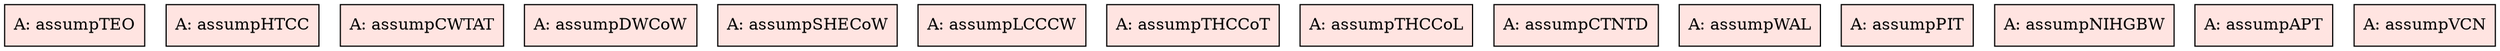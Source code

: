 digraph avsa {


	assumpTEO	[shape=box, color=black, style=filled, fillcolor=mistyrose, label="A: assumpTEO"];
	assumpHTCC	[shape=box, color=black, style=filled, fillcolor=mistyrose, label="A: assumpHTCC"];
	assumpCWTAT	[shape=box, color=black, style=filled, fillcolor=mistyrose, label="A: assumpCWTAT"];
	assumpDWCoW	[shape=box, color=black, style=filled, fillcolor=mistyrose, label="A: assumpDWCoW"];
	assumpSHECoW	[shape=box, color=black, style=filled, fillcolor=mistyrose, label="A: assumpSHECoW"];
	assumpLCCCW	[shape=box, color=black, style=filled, fillcolor=mistyrose, label="A: assumpLCCCW"];
	assumpTHCCoT	[shape=box, color=black, style=filled, fillcolor=mistyrose, label="A: assumpTHCCoT"];
	assumpTHCCoL	[shape=box, color=black, style=filled, fillcolor=mistyrose, label="A: assumpTHCCoL"];
	assumpCTNTD	[shape=box, color=black, style=filled, fillcolor=mistyrose, label="A: assumpCTNTD"];
	assumpWAL	[shape=box, color=black, style=filled, fillcolor=mistyrose, label="A: assumpWAL"];
	assumpPIT	[shape=box, color=black, style=filled, fillcolor=mistyrose, label="A: assumpPIT"];
	assumpNIHGBW	[shape=box, color=black, style=filled, fillcolor=mistyrose, label="A: assumpNIHGBW"];
	assumpAPT	[shape=box, color=black, style=filled, fillcolor=mistyrose, label="A: assumpAPT"];
	assumpVCN	[shape=box, color=black, style=filled, fillcolor=mistyrose, label="A: assumpVCN"];

	subgraph A {
	rank="same"
	{assumpTEO, assumpHTCC, assumpCWTAT, assumpDWCoW, assumpSHECoW, assumpLCCCW, assumpTHCCoT, assumpTHCCoL, assumpCTNTD, assumpWAL, assumpPIT, assumpNIHGBW, assumpAPT, assumpVCN}
	}

}
